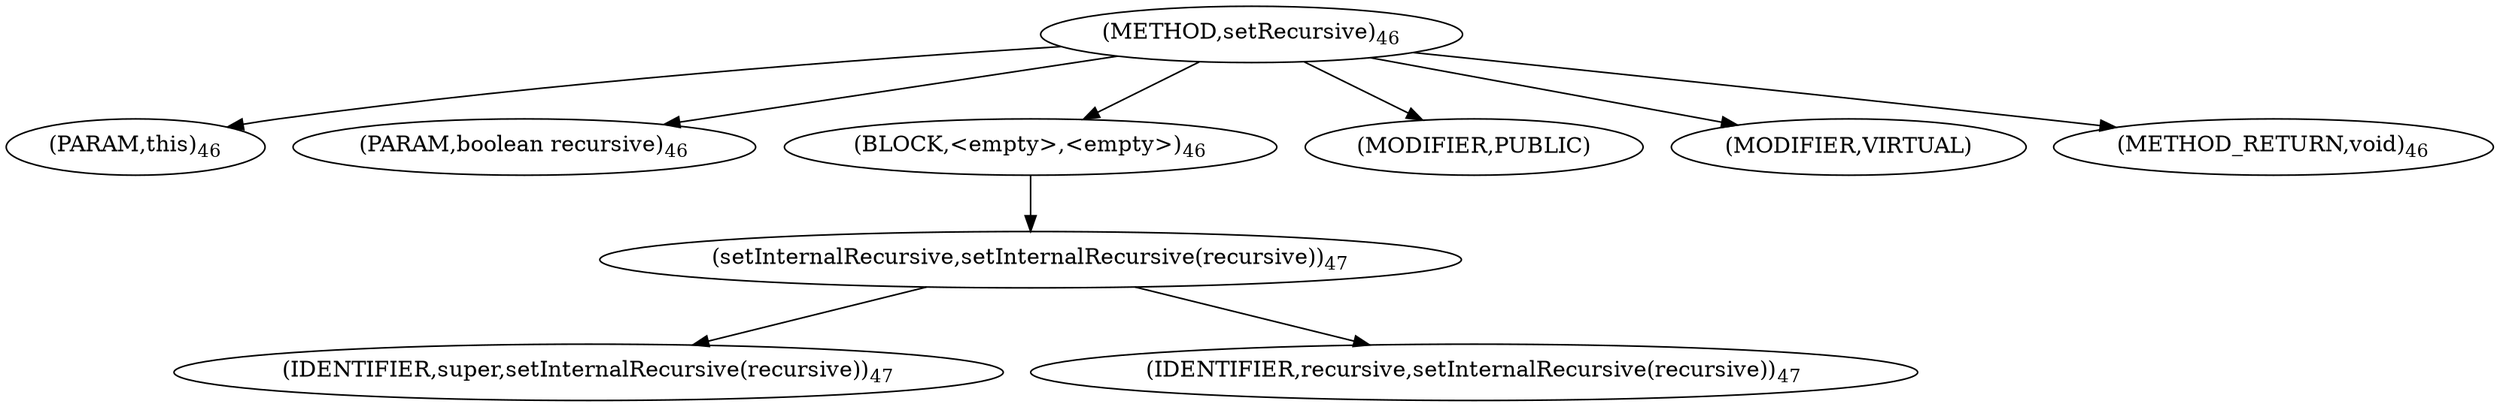 digraph "setRecursive" {  
"31" [label = <(METHOD,setRecursive)<SUB>46</SUB>> ]
"32" [label = <(PARAM,this)<SUB>46</SUB>> ]
"33" [label = <(PARAM,boolean recursive)<SUB>46</SUB>> ]
"34" [label = <(BLOCK,&lt;empty&gt;,&lt;empty&gt;)<SUB>46</SUB>> ]
"35" [label = <(setInternalRecursive,setInternalRecursive(recursive))<SUB>47</SUB>> ]
"36" [label = <(IDENTIFIER,super,setInternalRecursive(recursive))<SUB>47</SUB>> ]
"37" [label = <(IDENTIFIER,recursive,setInternalRecursive(recursive))<SUB>47</SUB>> ]
"38" [label = <(MODIFIER,PUBLIC)> ]
"39" [label = <(MODIFIER,VIRTUAL)> ]
"40" [label = <(METHOD_RETURN,void)<SUB>46</SUB>> ]
  "31" -> "32" 
  "31" -> "33" 
  "31" -> "34" 
  "31" -> "38" 
  "31" -> "39" 
  "31" -> "40" 
  "34" -> "35" 
  "35" -> "36" 
  "35" -> "37" 
}
